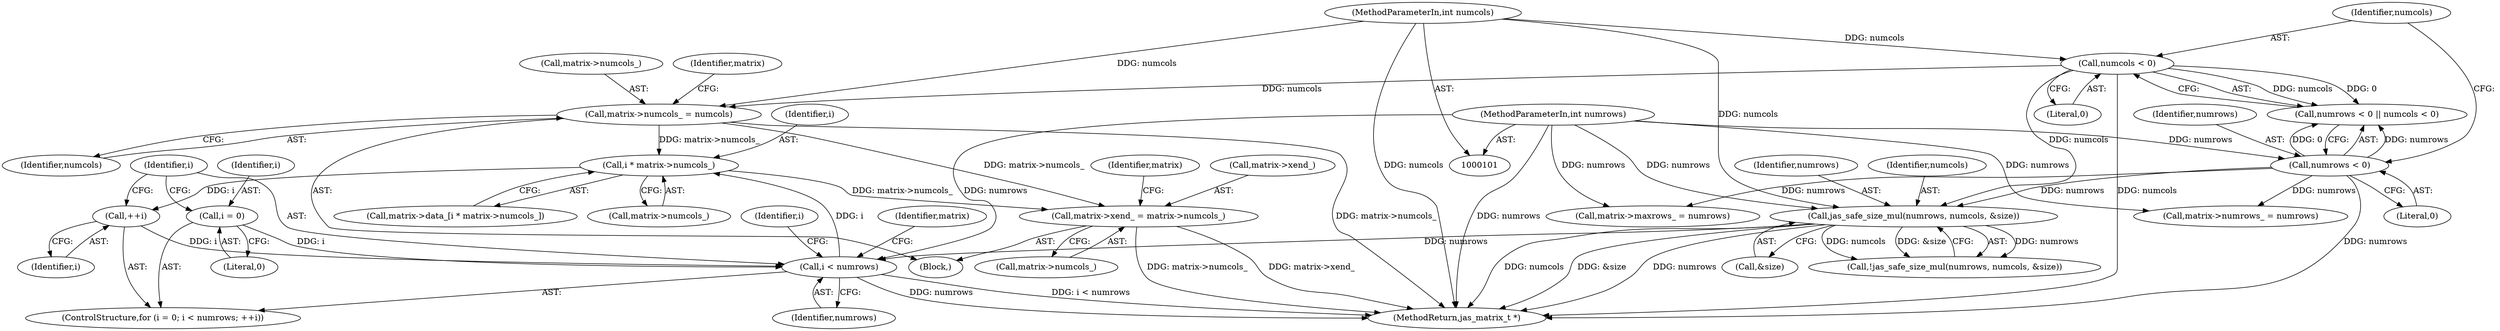 digraph "0_jasper_988f8365f7d8ad8073b6786e433d34c553ecf568_1@pointer" {
"1000276" [label="(Call,matrix->xend_ = matrix->numcols_)"];
"1000140" [label="(Call,matrix->numcols_ = numcols)"];
"1000116" [label="(Call,numcols < 0)"];
"1000103" [label="(MethodParameterIn,int numcols)"];
"1000242" [label="(Call,i * matrix->numcols_)"];
"1000225" [label="(Call,i < numrows)"];
"1000222" [label="(Call,i = 0)"];
"1000228" [label="(Call,++i)"];
"1000167" [label="(Call,jas_safe_size_mul(numrows, numcols, &size))"];
"1000102" [label="(MethodParameterIn,int numrows)"];
"1000113" [label="(Call,numrows < 0)"];
"1000285" [label="(Identifier,matrix)"];
"1000242" [label="(Call,i * matrix->numcols_)"];
"1000116" [label="(Call,numcols < 0)"];
"1000224" [label="(Literal,0)"];
"1000112" [label="(Call,numrows < 0 || numcols < 0)"];
"1000114" [label="(Identifier,numrows)"];
"1000249" [label="(Identifier,i)"];
"1000118" [label="(Literal,0)"];
"1000228" [label="(Call,++i)"];
"1000102" [label="(MethodParameterIn,int numrows)"];
"1000222" [label="(Call,i = 0)"];
"1000244" [label="(Call,matrix->numcols_)"];
"1000225" [label="(Call,i < numrows)"];
"1000141" [label="(Call,matrix->numcols_)"];
"1000223" [label="(Identifier,i)"];
"1000227" [label="(Identifier,numrows)"];
"1000169" [label="(Identifier,numcols)"];
"1000277" [label="(Call,matrix->xend_)"];
"1000140" [label="(Call,matrix->numcols_ = numcols)"];
"1000280" [label="(Call,matrix->numcols_)"];
"1000166" [label="(Call,!jas_safe_size_mul(numrows, numcols, &size))"];
"1000150" [label="(Call,matrix->maxrows_ = numrows)"];
"1000135" [label="(Call,matrix->numrows_ = numrows)"];
"1000229" [label="(Identifier,i)"];
"1000117" [label="(Identifier,numcols)"];
"1000221" [label="(ControlStructure,for (i = 0; i < numrows; ++i))"];
"1000243" [label="(Identifier,i)"];
"1000147" [label="(Identifier,matrix)"];
"1000226" [label="(Identifier,i)"];
"1000167" [label="(Call,jas_safe_size_mul(numrows, numcols, &size))"];
"1000170" [label="(Call,&size)"];
"1000300" [label="(MethodReturn,jas_matrix_t *)"];
"1000238" [label="(Call,matrix->data_[i * matrix->numcols_])"];
"1000234" [label="(Identifier,matrix)"];
"1000168" [label="(Identifier,numrows)"];
"1000104" [label="(Block,)"];
"1000115" [label="(Literal,0)"];
"1000103" [label="(MethodParameterIn,int numcols)"];
"1000144" [label="(Identifier,numcols)"];
"1000113" [label="(Call,numrows < 0)"];
"1000276" [label="(Call,matrix->xend_ = matrix->numcols_)"];
"1000276" -> "1000104"  [label="AST: "];
"1000276" -> "1000280"  [label="CFG: "];
"1000277" -> "1000276"  [label="AST: "];
"1000280" -> "1000276"  [label="AST: "];
"1000285" -> "1000276"  [label="CFG: "];
"1000276" -> "1000300"  [label="DDG: matrix->numcols_"];
"1000276" -> "1000300"  [label="DDG: matrix->xend_"];
"1000140" -> "1000276"  [label="DDG: matrix->numcols_"];
"1000242" -> "1000276"  [label="DDG: matrix->numcols_"];
"1000140" -> "1000104"  [label="AST: "];
"1000140" -> "1000144"  [label="CFG: "];
"1000141" -> "1000140"  [label="AST: "];
"1000144" -> "1000140"  [label="AST: "];
"1000147" -> "1000140"  [label="CFG: "];
"1000140" -> "1000300"  [label="DDG: matrix->numcols_"];
"1000116" -> "1000140"  [label="DDG: numcols"];
"1000103" -> "1000140"  [label="DDG: numcols"];
"1000140" -> "1000242"  [label="DDG: matrix->numcols_"];
"1000116" -> "1000112"  [label="AST: "];
"1000116" -> "1000118"  [label="CFG: "];
"1000117" -> "1000116"  [label="AST: "];
"1000118" -> "1000116"  [label="AST: "];
"1000112" -> "1000116"  [label="CFG: "];
"1000116" -> "1000300"  [label="DDG: numcols"];
"1000116" -> "1000112"  [label="DDG: numcols"];
"1000116" -> "1000112"  [label="DDG: 0"];
"1000103" -> "1000116"  [label="DDG: numcols"];
"1000116" -> "1000167"  [label="DDG: numcols"];
"1000103" -> "1000101"  [label="AST: "];
"1000103" -> "1000300"  [label="DDG: numcols"];
"1000103" -> "1000167"  [label="DDG: numcols"];
"1000242" -> "1000238"  [label="AST: "];
"1000242" -> "1000244"  [label="CFG: "];
"1000243" -> "1000242"  [label="AST: "];
"1000244" -> "1000242"  [label="AST: "];
"1000238" -> "1000242"  [label="CFG: "];
"1000242" -> "1000228"  [label="DDG: i"];
"1000225" -> "1000242"  [label="DDG: i"];
"1000225" -> "1000221"  [label="AST: "];
"1000225" -> "1000227"  [label="CFG: "];
"1000226" -> "1000225"  [label="AST: "];
"1000227" -> "1000225"  [label="AST: "];
"1000234" -> "1000225"  [label="CFG: "];
"1000249" -> "1000225"  [label="CFG: "];
"1000225" -> "1000300"  [label="DDG: i < numrows"];
"1000225" -> "1000300"  [label="DDG: numrows"];
"1000222" -> "1000225"  [label="DDG: i"];
"1000228" -> "1000225"  [label="DDG: i"];
"1000167" -> "1000225"  [label="DDG: numrows"];
"1000102" -> "1000225"  [label="DDG: numrows"];
"1000222" -> "1000221"  [label="AST: "];
"1000222" -> "1000224"  [label="CFG: "];
"1000223" -> "1000222"  [label="AST: "];
"1000224" -> "1000222"  [label="AST: "];
"1000226" -> "1000222"  [label="CFG: "];
"1000228" -> "1000221"  [label="AST: "];
"1000228" -> "1000229"  [label="CFG: "];
"1000229" -> "1000228"  [label="AST: "];
"1000226" -> "1000228"  [label="CFG: "];
"1000167" -> "1000166"  [label="AST: "];
"1000167" -> "1000170"  [label="CFG: "];
"1000168" -> "1000167"  [label="AST: "];
"1000169" -> "1000167"  [label="AST: "];
"1000170" -> "1000167"  [label="AST: "];
"1000166" -> "1000167"  [label="CFG: "];
"1000167" -> "1000300"  [label="DDG: numrows"];
"1000167" -> "1000300"  [label="DDG: numcols"];
"1000167" -> "1000300"  [label="DDG: &size"];
"1000167" -> "1000166"  [label="DDG: numrows"];
"1000167" -> "1000166"  [label="DDG: numcols"];
"1000167" -> "1000166"  [label="DDG: &size"];
"1000102" -> "1000167"  [label="DDG: numrows"];
"1000113" -> "1000167"  [label="DDG: numrows"];
"1000102" -> "1000101"  [label="AST: "];
"1000102" -> "1000300"  [label="DDG: numrows"];
"1000102" -> "1000113"  [label="DDG: numrows"];
"1000102" -> "1000135"  [label="DDG: numrows"];
"1000102" -> "1000150"  [label="DDG: numrows"];
"1000113" -> "1000112"  [label="AST: "];
"1000113" -> "1000115"  [label="CFG: "];
"1000114" -> "1000113"  [label="AST: "];
"1000115" -> "1000113"  [label="AST: "];
"1000117" -> "1000113"  [label="CFG: "];
"1000112" -> "1000113"  [label="CFG: "];
"1000113" -> "1000300"  [label="DDG: numrows"];
"1000113" -> "1000112"  [label="DDG: numrows"];
"1000113" -> "1000112"  [label="DDG: 0"];
"1000113" -> "1000135"  [label="DDG: numrows"];
"1000113" -> "1000150"  [label="DDG: numrows"];
}
